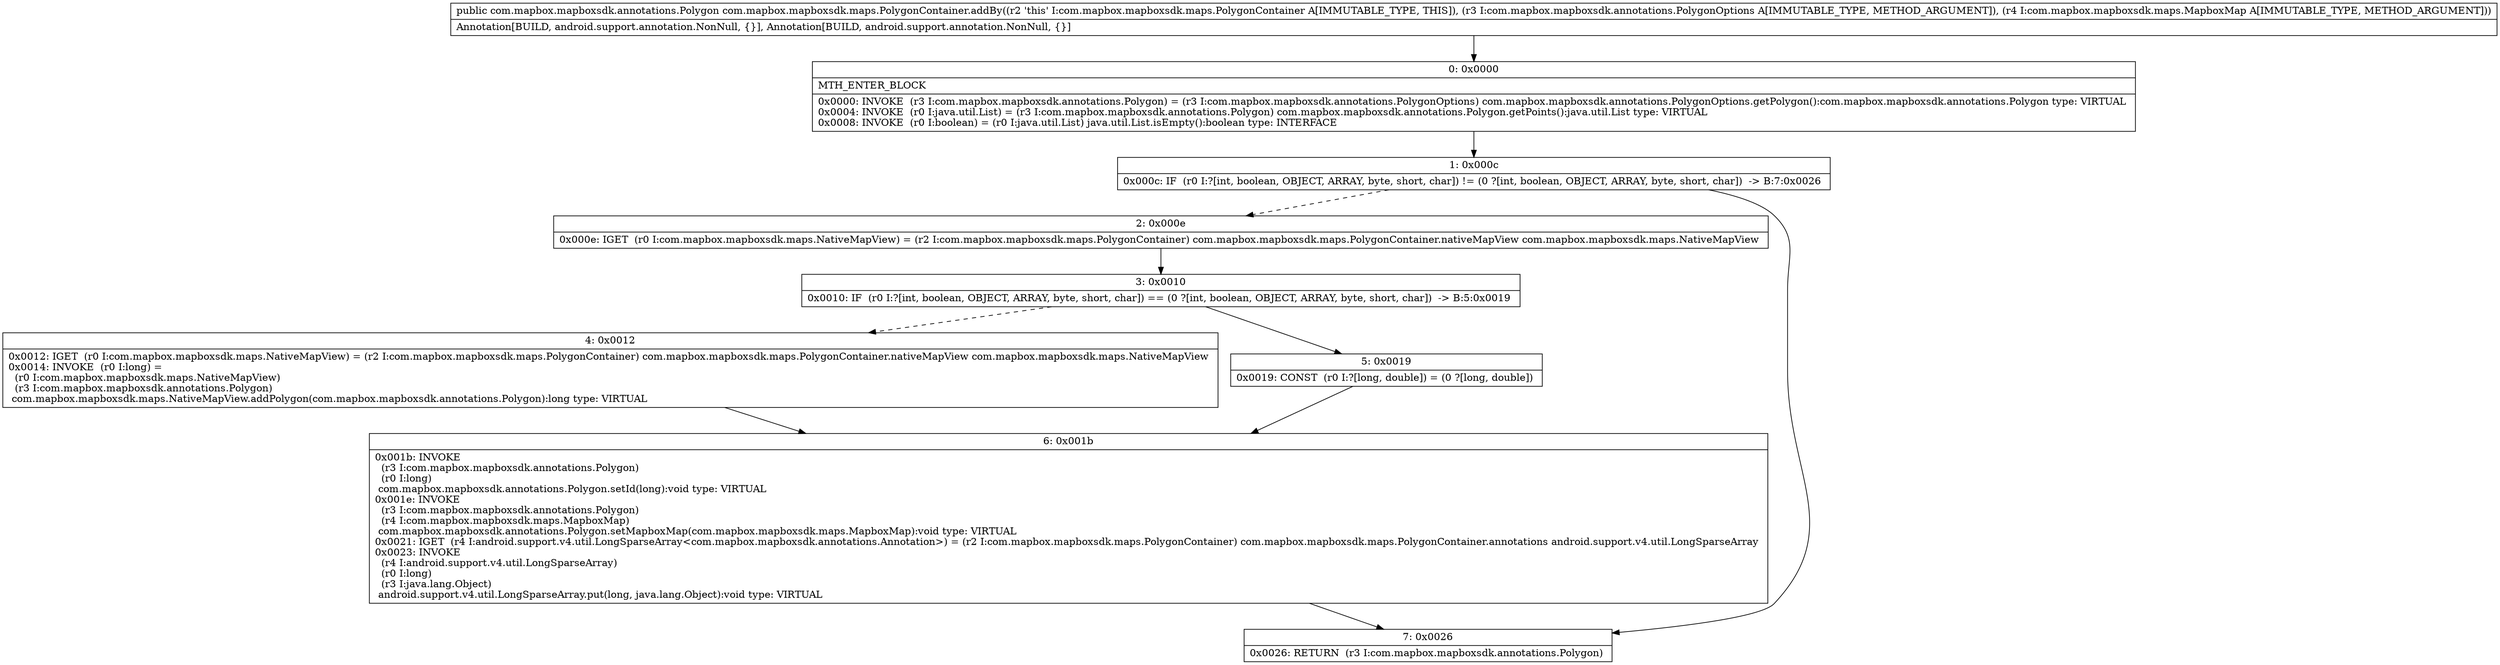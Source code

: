digraph "CFG forcom.mapbox.mapboxsdk.maps.PolygonContainer.addBy(Lcom\/mapbox\/mapboxsdk\/annotations\/PolygonOptions;Lcom\/mapbox\/mapboxsdk\/maps\/MapboxMap;)Lcom\/mapbox\/mapboxsdk\/annotations\/Polygon;" {
Node_0 [shape=record,label="{0\:\ 0x0000|MTH_ENTER_BLOCK\l|0x0000: INVOKE  (r3 I:com.mapbox.mapboxsdk.annotations.Polygon) = (r3 I:com.mapbox.mapboxsdk.annotations.PolygonOptions) com.mapbox.mapboxsdk.annotations.PolygonOptions.getPolygon():com.mapbox.mapboxsdk.annotations.Polygon type: VIRTUAL \l0x0004: INVOKE  (r0 I:java.util.List) = (r3 I:com.mapbox.mapboxsdk.annotations.Polygon) com.mapbox.mapboxsdk.annotations.Polygon.getPoints():java.util.List type: VIRTUAL \l0x0008: INVOKE  (r0 I:boolean) = (r0 I:java.util.List) java.util.List.isEmpty():boolean type: INTERFACE \l}"];
Node_1 [shape=record,label="{1\:\ 0x000c|0x000c: IF  (r0 I:?[int, boolean, OBJECT, ARRAY, byte, short, char]) != (0 ?[int, boolean, OBJECT, ARRAY, byte, short, char])  \-\> B:7:0x0026 \l}"];
Node_2 [shape=record,label="{2\:\ 0x000e|0x000e: IGET  (r0 I:com.mapbox.mapboxsdk.maps.NativeMapView) = (r2 I:com.mapbox.mapboxsdk.maps.PolygonContainer) com.mapbox.mapboxsdk.maps.PolygonContainer.nativeMapView com.mapbox.mapboxsdk.maps.NativeMapView \l}"];
Node_3 [shape=record,label="{3\:\ 0x0010|0x0010: IF  (r0 I:?[int, boolean, OBJECT, ARRAY, byte, short, char]) == (0 ?[int, boolean, OBJECT, ARRAY, byte, short, char])  \-\> B:5:0x0019 \l}"];
Node_4 [shape=record,label="{4\:\ 0x0012|0x0012: IGET  (r0 I:com.mapbox.mapboxsdk.maps.NativeMapView) = (r2 I:com.mapbox.mapboxsdk.maps.PolygonContainer) com.mapbox.mapboxsdk.maps.PolygonContainer.nativeMapView com.mapbox.mapboxsdk.maps.NativeMapView \l0x0014: INVOKE  (r0 I:long) = \l  (r0 I:com.mapbox.mapboxsdk.maps.NativeMapView)\l  (r3 I:com.mapbox.mapboxsdk.annotations.Polygon)\l com.mapbox.mapboxsdk.maps.NativeMapView.addPolygon(com.mapbox.mapboxsdk.annotations.Polygon):long type: VIRTUAL \l}"];
Node_5 [shape=record,label="{5\:\ 0x0019|0x0019: CONST  (r0 I:?[long, double]) = (0 ?[long, double]) \l}"];
Node_6 [shape=record,label="{6\:\ 0x001b|0x001b: INVOKE  \l  (r3 I:com.mapbox.mapboxsdk.annotations.Polygon)\l  (r0 I:long)\l com.mapbox.mapboxsdk.annotations.Polygon.setId(long):void type: VIRTUAL \l0x001e: INVOKE  \l  (r3 I:com.mapbox.mapboxsdk.annotations.Polygon)\l  (r4 I:com.mapbox.mapboxsdk.maps.MapboxMap)\l com.mapbox.mapboxsdk.annotations.Polygon.setMapboxMap(com.mapbox.mapboxsdk.maps.MapboxMap):void type: VIRTUAL \l0x0021: IGET  (r4 I:android.support.v4.util.LongSparseArray\<com.mapbox.mapboxsdk.annotations.Annotation\>) = (r2 I:com.mapbox.mapboxsdk.maps.PolygonContainer) com.mapbox.mapboxsdk.maps.PolygonContainer.annotations android.support.v4.util.LongSparseArray \l0x0023: INVOKE  \l  (r4 I:android.support.v4.util.LongSparseArray)\l  (r0 I:long)\l  (r3 I:java.lang.Object)\l android.support.v4.util.LongSparseArray.put(long, java.lang.Object):void type: VIRTUAL \l}"];
Node_7 [shape=record,label="{7\:\ 0x0026|0x0026: RETURN  (r3 I:com.mapbox.mapboxsdk.annotations.Polygon) \l}"];
MethodNode[shape=record,label="{public com.mapbox.mapboxsdk.annotations.Polygon com.mapbox.mapboxsdk.maps.PolygonContainer.addBy((r2 'this' I:com.mapbox.mapboxsdk.maps.PolygonContainer A[IMMUTABLE_TYPE, THIS]), (r3 I:com.mapbox.mapboxsdk.annotations.PolygonOptions A[IMMUTABLE_TYPE, METHOD_ARGUMENT]), (r4 I:com.mapbox.mapboxsdk.maps.MapboxMap A[IMMUTABLE_TYPE, METHOD_ARGUMENT]))  | Annotation[BUILD, android.support.annotation.NonNull, \{\}], Annotation[BUILD, android.support.annotation.NonNull, \{\}]\l}"];
MethodNode -> Node_0;
Node_0 -> Node_1;
Node_1 -> Node_2[style=dashed];
Node_1 -> Node_7;
Node_2 -> Node_3;
Node_3 -> Node_4[style=dashed];
Node_3 -> Node_5;
Node_4 -> Node_6;
Node_5 -> Node_6;
Node_6 -> Node_7;
}

